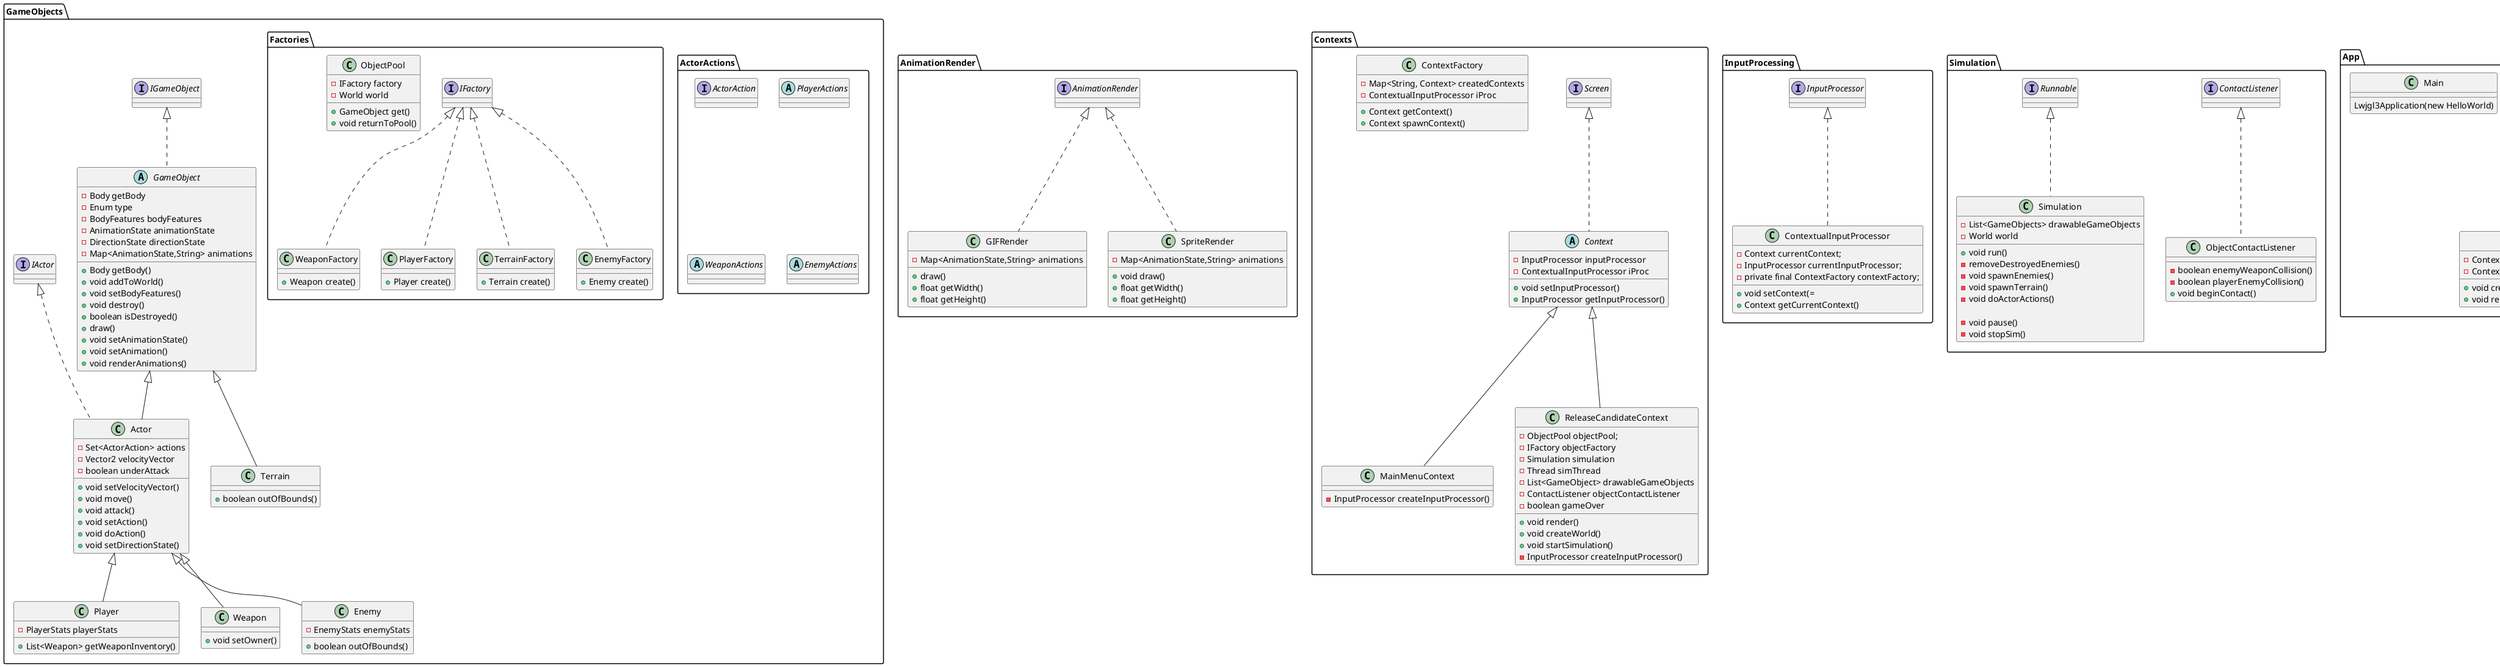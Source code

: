 @startuml
package GameObjects{
abstract class GameObject implements IGameObject{
-Body getBody
-Enum type
-BodyFeatures bodyFeatures
-AnimationState animationState
-DirectionState directionState
-Map<AnimationState,String> animations

+Body getBody()
+void addToWorld()
+void setBodyFeatures()
+void destroy()
+boolean isDestroyed()
+draw()
+void setAnimationState()
+ void setAnimation()
+ void renderAnimations()
}


class Actor extends GameObject implements IActor{
-Set<ActorAction> actions
-Vector2 velocityVector
-boolean underAttack
 +void setVelocityVector()
 +void move()
 +void attack()
 +void setAction()
 +void doAction()
 +void setDirectionState()
}
package ActorActions{
interface ActorAction{
 }
 abstract class PlayerActions{
 }
 abstract class WeaponActions{
 }
 abstract class EnemyActions{
 }
 }
 class Player extends Actor{
 -PlayerStats playerStats

  + List<Weapon> getWeaponInventory()
  }
  class Weapon extends Actor{
  + void setOwner()
  }
  class Enemy extends Actor{
  -EnemyStats enemyStats
  +boolean outOfBounds()
  }

  class Terrain extends GameObject{
  + boolean outOfBounds()
 }


  package Factories{
  class WeaponFactory implements IFactory{
  +Weapon create()
  }
  class PlayerFactory implements IFactory{
  +Player create()
  }
  class TerrainFactory implements IFactory{
  +Terrain create()
  }
  class EnemyFactory implements IFactory{
  +Enemy create()
  }

  class ObjectPool{
  -IFactory factory
  -World world
  +GameObject get()
  +void returnToPool()
  }
}
}






package AnimationRender{
interface AnimationRender{
}
class GIFRender implements AnimationRender{
-Map<AnimationState,String> animations
+draw()
+float getWidth()
+float getHeight()

}
class SpriteRender implements AnimationRender{
-Map<AnimationState,String> animations
+void draw()
+float getWidth()
+float getHeight()
}
}
package Contexts{
interface Screen{
}
abstract class Context implements Screen{
-InputProcessor inputProcessor
-ContextualInputProcessor iProc

+ void setInputProcessor()
+ InputProcessor getInputProcessor()
}
class ContextFactory{
-Map<String, Context> createdContexts
-ContextualInputProcessor iProc

+ Context getContext()
+ Context spawnContext()
}
class MainMenuContext extends Context{
 -InputProcessor createInputProcessor()

 }
 class ReleaseCandidateContext extends Context{
 - ObjectPool objectPool;
 - IFactory objectFactory
 -Simulation simulation
 -Thread simThread
 -List<GameObject> drawableGameObjects
 - ContactListener objectContactListener
 - boolean gameOver
 + void render()
 + void createWorld()
 + void startSimulation()
 - InputProcessor createInputProcessor()
 }
}
package InputProcessing{
interface InputProcessor{
}

class ContextualInputProcessor implements InputProcessor{
-Context currentContext;
    -InputProcessor currentInputProcessor;
    -private final ContextFactory contextFactory;
    + void setContext(=
    + Context getCurrentContext()

}
}
package Simulation{
class ObjectContactListener implements ContactListener{
- boolean enemyWeaponCollision()
- boolean playerEnemyCollision()
+ void beginContact()
}

class Simulation implements Runnable{
-List<GameObjects> drawableGameObjects
-World world
+void run()
- removeDestroyedEnemies()
- void spawnEnemies()
- void spawnTerrain()
- void doActorActions()

- void pause()
- void stopSim()
}
}

package App{
class HelloWorld implements ApplicationListener {
-Context currentContext;
-ContextualInputProcessor inProc;
+ void create()
+ void render()
}

class Main{
Lwjgl3Application(new HelloWorld)

}
}
@enduml